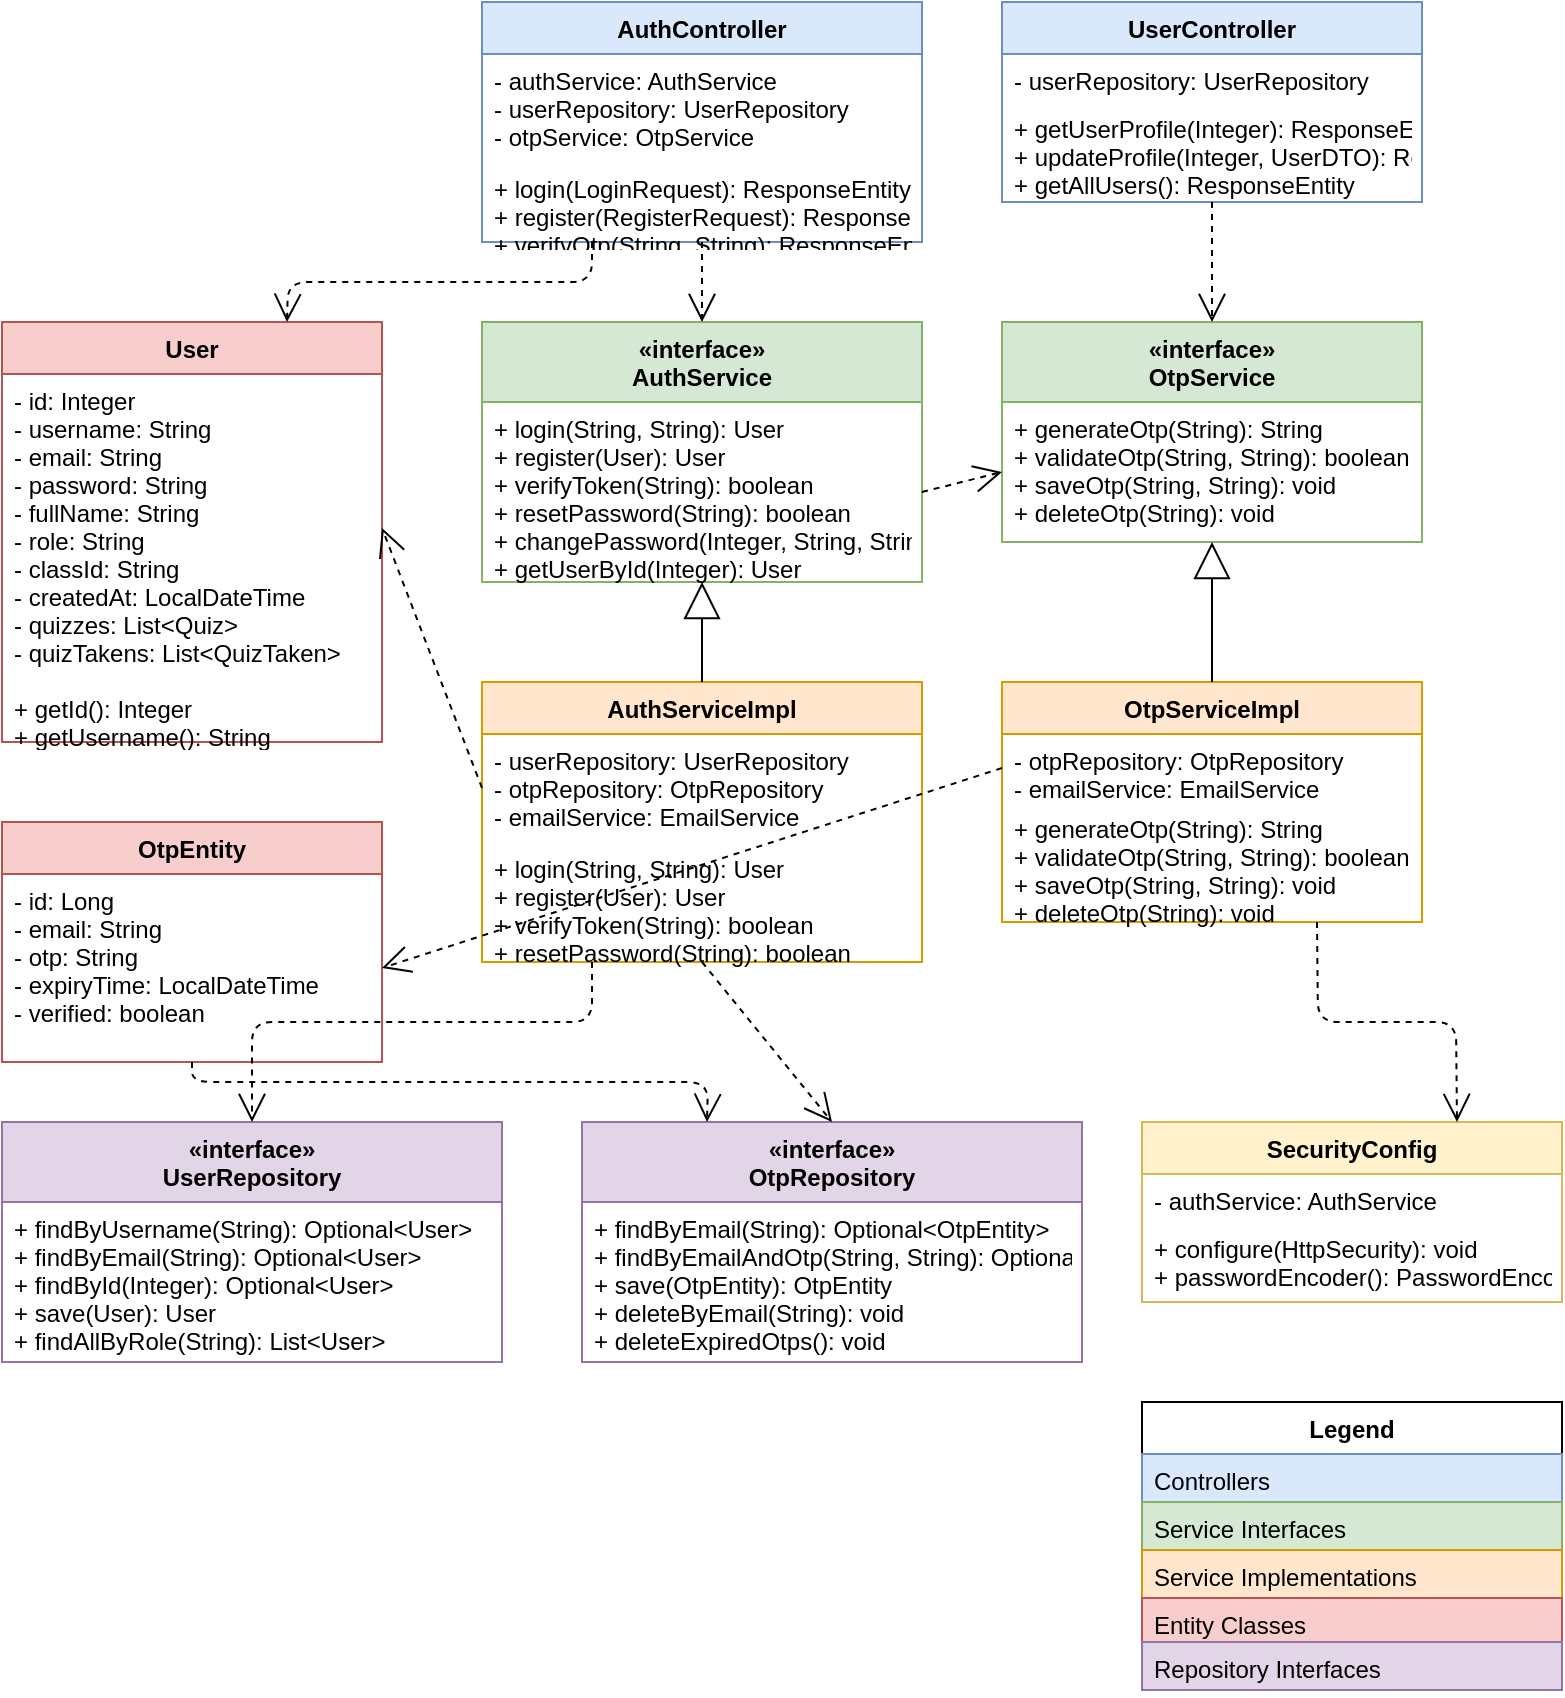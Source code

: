 <mxfile version="15.9.1" type="device">
  <diagram id="FStudyMate_Auth" name="Authentication and User Management">
    <mxGraphModel dx="1422" dy="762" grid="1" gridSize="10" guides="1" tooltips="1" connect="1" arrows="1" fold="1" page="1" pageScale="1" pageWidth="827" pageHeight="1169" math="0" shadow="0">
      <root>
        <mxCell id="0" />
        <mxCell id="1" parent="0" />
        
        <!-- Controllers -->
        <mxCell id="authController" value="AuthController" style="swimlane;fontStyle=1;align=center;verticalAlign=top;childLayout=stackLayout;horizontal=1;startSize=26;horizontalStack=0;resizeParent=1;resizeParentMax=0;resizeLast=0;collapsible=1;marginBottom=0;fillColor=#dae8fc;strokeColor=#6c8ebf;" vertex="1" parent="1">
          <mxGeometry x="280" y="40" width="220" height="120" as="geometry" />
        </mxCell>
        <mxCell id="authController_fields" value="- authService: AuthService&#xa;- userRepository: UserRepository&#xa;- otpService: OtpService" style="text;strokeColor=none;fillColor=none;align=left;verticalAlign=top;spacingLeft=4;spacingRight=4;overflow=hidden;rotatable=0;points=[[0,0.5],[1,0.5]];portConstraint=eastwest;" vertex="1" parent="authController">
          <mxGeometry y="26" width="220" height="54" as="geometry" />
        </mxCell>
        <mxCell id="authController_methods" value="+ login(LoginRequest): ResponseEntity&#xa;+ register(RegisterRequest): ResponseEntity&#xa;+ verifyOtp(String, String): ResponseEntity" style="text;strokeColor=none;fillColor=none;align=left;verticalAlign=top;spacingLeft=4;spacingRight=4;overflow=hidden;rotatable=0;points=[[0,0.5],[1,0.5]];portConstraint=eastwest;" vertex="1" parent="authController">
          <mxGeometry y="80" width="220" height="40" as="geometry" />
        </mxCell>
        
        <mxCell id="userController" value="UserController" style="swimlane;fontStyle=1;align=center;verticalAlign=top;childLayout=stackLayout;horizontal=1;startSize=26;horizontalStack=0;resizeParent=1;resizeParentMax=0;resizeLast=0;collapsible=1;marginBottom=0;fillColor=#dae8fc;strokeColor=#6c8ebf;" vertex="1" parent="1">
          <mxGeometry x="540" y="40" width="210" height="100" as="geometry" />
        </mxCell>
        <mxCell id="userController_fields" value="- userRepository: UserRepository" style="text;strokeColor=none;fillColor=none;align=left;verticalAlign=top;spacingLeft=4;spacingRight=4;overflow=hidden;rotatable=0;points=[[0,0.5],[1,0.5]];portConstraint=eastwest;" vertex="1" parent="userController">
          <mxGeometry y="26" width="210" height="24" as="geometry" />
        </mxCell>
        <mxCell id="userController_methods" value="+ getUserProfile(Integer): ResponseEntity&#xa;+ updateProfile(Integer, UserDTO): ResponseEntity&#xa;+ getAllUsers(): ResponseEntity" style="text;strokeColor=none;fillColor=none;align=left;verticalAlign=top;spacingLeft=4;spacingRight=4;overflow=hidden;rotatable=0;points=[[0,0.5],[1,0.5]];portConstraint=eastwest;" vertex="1" parent="userController">
          <mxGeometry y="50" width="210" height="50" as="geometry" />
        </mxCell>
        
        <!-- Service Interfaces -->
        <mxCell id="authService" value="«interface»&#xa;AuthService" style="swimlane;fontStyle=1;align=center;verticalAlign=top;childLayout=stackLayout;horizontal=1;startSize=40;horizontalStack=0;resizeParent=1;resizeParentMax=0;resizeLast=0;collapsible=1;marginBottom=0;fillColor=#d5e8d4;strokeColor=#82b366;" vertex="1" parent="1">
          <mxGeometry x="280" y="200" width="220" height="130" as="geometry" />
        </mxCell>
        <mxCell id="authService_methods" value="+ login(String, String): User&#xa;+ register(User): User&#xa;+ verifyToken(String): boolean&#xa;+ resetPassword(String): boolean&#xa;+ changePassword(Integer, String, String): boolean&#xa;+ getUserById(Integer): User" style="text;strokeColor=none;fillColor=none;align=left;verticalAlign=top;spacingLeft=4;spacingRight=4;overflow=hidden;rotatable=0;points=[[0,0.5],[1,0.5]];portConstraint=eastwest;" vertex="1" parent="authService">
          <mxGeometry y="40" width="220" height="90" as="geometry" />
        </mxCell>
        
        <mxCell id="otpService" value="«interface»&#xa;OtpService" style="swimlane;fontStyle=1;align=center;verticalAlign=top;childLayout=stackLayout;horizontal=1;startSize=40;horizontalStack=0;resizeParent=1;resizeParentMax=0;resizeLast=0;collapsible=1;marginBottom=0;fillColor=#d5e8d4;strokeColor=#82b366;" vertex="1" parent="1">
          <mxGeometry x="540" y="200" width="210" height="110" as="geometry" />
        </mxCell>
        <mxCell id="otpService_methods" value="+ generateOtp(String): String&#xa;+ validateOtp(String, String): boolean&#xa;+ saveOtp(String, String): void&#xa;+ deleteOtp(String): void" style="text;strokeColor=none;fillColor=none;align=left;verticalAlign=top;spacingLeft=4;spacingRight=4;overflow=hidden;rotatable=0;points=[[0,0.5],[1,0.5]];portConstraint=eastwest;" vertex="1" parent="otpService">
          <mxGeometry y="40" width="210" height="70" as="geometry" />
        </mxCell>
        
        <!-- Service Implementations -->
        <mxCell id="authServiceImpl" value="AuthServiceImpl" style="swimlane;fontStyle=1;align=center;verticalAlign=top;childLayout=stackLayout;horizontal=1;startSize=26;horizontalStack=0;resizeParent=1;resizeParentMax=0;resizeLast=0;collapsible=1;marginBottom=0;fillColor=#ffe6cc;strokeColor=#d79b00;" vertex="1" parent="1">
          <mxGeometry x="280" y="380" width="220" height="140" as="geometry" />
        </mxCell>
        <mxCell id="authServiceImpl_fields" value="- userRepository: UserRepository&#xa;- otpRepository: OtpRepository&#xa;- emailService: EmailService" style="text;strokeColor=none;fillColor=none;align=left;verticalAlign=top;spacingLeft=4;spacingRight=4;overflow=hidden;rotatable=0;points=[[0,0.5],[1,0.5]];portConstraint=eastwest;" vertex="1" parent="authServiceImpl">
          <mxGeometry y="26" width="220" height="54" as="geometry" />
        </mxCell>
        <mxCell id="authServiceImpl_methods" value="+ login(String, String): User&#xa;+ register(User): User&#xa;+ verifyToken(String): boolean&#xa;+ resetPassword(String): boolean&#xa;+ changePassword(Integer, String, String): boolean" style="text;strokeColor=none;fillColor=none;align=left;verticalAlign=top;spacingLeft=4;spacingRight=4;overflow=hidden;rotatable=0;points=[[0,0.5],[1,0.5]];portConstraint=eastwest;" vertex="1" parent="authServiceImpl">
          <mxGeometry y="80" width="220" height="60" as="geometry" />
        </mxCell>
        
        <mxCell id="otpServiceImpl" value="OtpServiceImpl" style="swimlane;fontStyle=1;align=center;verticalAlign=top;childLayout=stackLayout;horizontal=1;startSize=26;horizontalStack=0;resizeParent=1;resizeParentMax=0;resizeLast=0;collapsible=1;marginBottom=0;fillColor=#ffe6cc;strokeColor=#d79b00;" vertex="1" parent="1">
          <mxGeometry x="540" y="380" width="210" height="120" as="geometry" />
        </mxCell>
        <mxCell id="otpServiceImpl_fields" value="- otpRepository: OtpRepository&#xa;- emailService: EmailService" style="text;strokeColor=none;fillColor=none;align=left;verticalAlign=top;spacingLeft=4;spacingRight=4;overflow=hidden;rotatable=0;points=[[0,0.5],[1,0.5]];portConstraint=eastwest;" vertex="1" parent="otpServiceImpl">
          <mxGeometry y="26" width="210" height="34" as="geometry" />
        </mxCell>
        <mxCell id="otpServiceImpl_methods" value="+ generateOtp(String): String&#xa;+ validateOtp(String, String): boolean&#xa;+ saveOtp(String, String): void&#xa;+ deleteOtp(String): void" style="text;strokeColor=none;fillColor=none;align=left;verticalAlign=top;spacingLeft=4;spacingRight=4;overflow=hidden;rotatable=0;points=[[0,0.5],[1,0.5]];portConstraint=eastwest;" vertex="1" parent="otpServiceImpl">
          <mxGeometry y="60" width="210" height="60" as="geometry" />
        </mxCell>
        
        <!-- Entity Classes -->
        <mxCell id="user" value="User" style="swimlane;fontStyle=1;align=center;verticalAlign=top;childLayout=stackLayout;horizontal=1;startSize=26;horizontalStack=0;resizeParent=1;resizeParentMax=0;resizeLast=0;collapsible=1;marginBottom=0;fillColor=#f8cecc;strokeColor=#b85450;" vertex="1" parent="1">
          <mxGeometry x="40" y="200" width="190" height="210" as="geometry" />
        </mxCell>
        <mxCell id="user_fields" value="- id: Integer&#xa;- username: String&#xa;- email: String&#xa;- password: String&#xa;- fullName: String&#xa;- role: String&#xa;- classId: String&#xa;- createdAt: LocalDateTime&#xa;- quizzes: List&lt;Quiz&gt;&#xa;- quizTakens: List&lt;QuizTaken&gt;" style="text;strokeColor=none;fillColor=none;align=left;verticalAlign=top;spacingLeft=4;spacingRight=4;overflow=hidden;rotatable=0;points=[[0,0.5],[1,0.5]];portConstraint=eastwest;" vertex="1" parent="user">
          <mxGeometry y="26" width="190" height="154" as="geometry" />
        </mxCell>
        <mxCell id="user_methods" value="+ getId(): Integer&#xa;+ getUsername(): String&#xa;+ getRole(): String" style="text;strokeColor=none;fillColor=none;align=left;verticalAlign=top;spacingLeft=4;spacingRight=4;overflow=hidden;rotatable=0;points=[[0,0.5],[1,0.5]];portConstraint=eastwest;" vertex="1" parent="user">
          <mxGeometry y="180" width="190" height="30" as="geometry" />
        </mxCell>
        
        <mxCell id="otpEntity" value="OtpEntity" style="swimlane;fontStyle=1;align=center;verticalAlign=top;childLayout=stackLayout;horizontal=1;startSize=26;horizontalStack=0;resizeParent=1;resizeParentMax=0;resizeLast=0;collapsible=1;marginBottom=0;fillColor=#f8cecc;strokeColor=#b85450;" vertex="1" parent="1">
          <mxGeometry x="40" y="450" width="190" height="120" as="geometry" />
        </mxCell>
        <mxCell id="otpEntity_fields" value="- id: Long&#xa;- email: String&#xa;- otp: String&#xa;- expiryTime: LocalDateTime&#xa;- verified: boolean" style="text;strokeColor=none;fillColor=none;align=left;verticalAlign=top;spacingLeft=4;spacingRight=4;overflow=hidden;rotatable=0;points=[[0,0.5],[1,0.5]];portConstraint=eastwest;" vertex="1" parent="otpEntity">
          <mxGeometry y="26" width="190" height="94" as="geometry" />
        </mxCell>
        
        <!-- Repository Interfaces -->
        <mxCell id="userRepository" value="«interface»&#xa;UserRepository" style="swimlane;fontStyle=1;align=center;verticalAlign=top;childLayout=stackLayout;horizontal=1;startSize=40;horizontalStack=0;resizeParent=1;resizeParentMax=0;resizeLast=0;collapsible=1;marginBottom=0;fillColor=#e1d5e7;strokeColor=#9673a6;" vertex="1" parent="1">
          <mxGeometry x="40" y="600" width="250" height="120" as="geometry" />
        </mxCell>
        <mxCell id="userRepository_methods" value="+ findByUsername(String): Optional&lt;User&gt;&#xa;+ findByEmail(String): Optional&lt;User&gt;&#xa;+ findById(Integer): Optional&lt;User&gt;&#xa;+ save(User): User&#xa;+ findAllByRole(String): List&lt;User&gt;" style="text;strokeColor=none;fillColor=none;align=left;verticalAlign=top;spacingLeft=4;spacingRight=4;overflow=hidden;rotatable=0;points=[[0,0.5],[1,0.5]];portConstraint=eastwest;" vertex="1" parent="userRepository">
          <mxGeometry y="40" width="250" height="80" as="geometry" />
        </mxCell>
        
        <mxCell id="otpRepository" value="«interface»&#xa;OtpRepository" style="swimlane;fontStyle=1;align=center;verticalAlign=top;childLayout=stackLayout;horizontal=1;startSize=40;horizontalStack=0;resizeParent=1;resizeParentMax=0;resizeLast=0;collapsible=1;marginBottom=0;fillColor=#e1d5e7;strokeColor=#9673a6;" vertex="1" parent="1">
          <mxGeometry x="330" y="600" width="250" height="120" as="geometry" />
        </mxCell>
        <mxCell id="otpRepository_methods" value="+ findByEmail(String): Optional&lt;OtpEntity&gt;&#xa;+ findByEmailAndOtp(String, String): Optional&lt;OtpEntity&gt;&#xa;+ save(OtpEntity): OtpEntity&#xa;+ deleteByEmail(String): void&#xa;+ deleteExpiredOtps(): void" style="text;strokeColor=none;fillColor=none;align=left;verticalAlign=top;spacingLeft=4;spacingRight=4;overflow=hidden;rotatable=0;points=[[0,0.5],[1,0.5]];portConstraint=eastwest;" vertex="1" parent="otpRepository">
          <mxGeometry y="40" width="250" height="80" as="geometry" />
        </mxCell>
        
        <!-- Security Classes -->
        <mxCell id="securityConfig" value="SecurityConfig" style="swimlane;fontStyle=1;align=center;verticalAlign=top;childLayout=stackLayout;horizontal=1;startSize=26;horizontalStack=0;resizeParent=1;resizeParentMax=0;resizeLast=0;collapsible=1;marginBottom=0;fillColor=#fff2cc;strokeColor=#d6b656;" vertex="1" parent="1">
          <mxGeometry x="610" y="600" width="210" height="90" as="geometry" />
        </mxCell>
        <mxCell id="securityConfig_fields" value="- authService: AuthService" style="text;strokeColor=none;fillColor=none;align=left;verticalAlign=top;spacingLeft=4;spacingRight=4;overflow=hidden;rotatable=0;points=[[0,0.5],[1,0.5]];portConstraint=eastwest;" vertex="1" parent="securityConfig">
          <mxGeometry y="26" width="210" height="24" as="geometry" />
        </mxCell>
        <mxCell id="securityConfig_methods" value="+ configure(HttpSecurity): void&#xa;+ passwordEncoder(): PasswordEncoder" style="text;strokeColor=none;fillColor=none;align=left;verticalAlign=top;spacingLeft=4;spacingRight=4;overflow=hidden;rotatable=0;points=[[0,0.5],[1,0.5]];portConstraint=eastwest;" vertex="1" parent="securityConfig">
          <mxGeometry y="50" width="210" height="40" as="geometry" />
        </mxCell>
        
        <!-- Connections -->
        <!-- Controller to Service -->
        <mxCell id="edge1" value="" style="endArrow=open;endSize=12;dashed=1;html=1;fontSize=12;entryX=0.5;entryY=0;entryDx=0;entryDy=0;exitX=0.5;exitY=1;exitDx=0;exitDy=0;" edge="1" parent="1" source="authController" target="authService">
          <mxGeometry width="160" relative="1" as="geometry">
            <mxPoint x="390" y="170" as="sourcePoint" />
            <mxPoint x="550" y="170" as="targetPoint" />
          </mxGeometry>
        </mxCell>
        
        <mxCell id="edge2" value="" style="endArrow=open;endSize=12;dashed=1;html=1;fontSize=12;entryX=0.75;entryY=0;entryDx=0;entryDy=0;exitX=0.25;exitY=1;exitDx=0;exitDy=0;" edge="1" parent="1" source="authController" target="user">
          <mxGeometry width="160" relative="1" as="geometry">
            <mxPoint x="400" y="170" as="sourcePoint" />
            <mxPoint x="400" y="210" as="targetPoint" />
            <Array as="points">
              <mxPoint x="335" y="180" />
              <mxPoint x="183" y="180" />
            </Array>
          </mxGeometry>
        </mxCell>
        
        <mxCell id="edge3" value="" style="endArrow=open;endSize=12;dashed=1;html=1;fontSize=12;entryX=0.5;entryY=0;entryDx=0;entryDy=0;exitX=0.5;exitY=1;exitDx=0;exitDy=0;" edge="1" parent="1" source="userController" target="otpService">
          <mxGeometry width="160" relative="1" as="geometry">
            <mxPoint x="410" y="180" as="sourcePoint" />
            <mxPoint x="410" y="220" as="targetPoint" />
          </mxGeometry>
        </mxCell>
        
        <!-- Service to Implementation -->
        <mxCell id="edge4" value="" style="endArrow=block;endSize=16;endFill=0;html=1;fontSize=12;entryX=0.5;entryY=1;entryDx=0;entryDy=0;exitX=0.5;exitY=0;exitDx=0;exitDy=0;" edge="1" parent="1" source="authServiceImpl" target="authService">
          <mxGeometry width="160" relative="1" as="geometry">
            <mxPoint x="380" y="370" as="sourcePoint" />
            <mxPoint x="540" y="370" as="targetPoint" />
          </mxGeometry>
        </mxCell>
        
        <mxCell id="edge5" value="" style="endArrow=block;endSize=16;endFill=0;html=1;fontSize=12;entryX=0.5;entryY=1;entryDx=0;entryDy=0;exitX=0.5;exitY=0;exitDx=0;exitDy=0;" edge="1" parent="1" source="otpServiceImpl" target="otpService">
          <mxGeometry width="160" relative="1" as="geometry">
            <mxPoint x="400" y="390" as="sourcePoint" />
            <mxPoint x="400" y="340" as="targetPoint" />
          </mxGeometry>
        </mxCell>
        
        <!-- Implementation to Entity -->
        <mxCell id="edge6" value="" style="endArrow=open;endSize=12;dashed=1;html=1;fontSize=12;entryX=1;entryY=0.5;entryDx=0;entryDy=0;exitX=0;exitY=0.5;exitDx=0;exitDy=0;" edge="1" parent="1" source="authServiceImpl_fields" target="user_fields">
          <mxGeometry width="160" relative="1" as="geometry">
            <mxPoint x="360" y="430" as="sourcePoint" />
            <mxPoint x="520" y="430" as="targetPoint" />
          </mxGeometry>
        </mxCell>
        
        <mxCell id="edge7" value="" style="endArrow=open;endSize=12;dashed=1;html=1;fontSize=12;entryX=1;entryY=0.5;entryDx=0;entryDy=0;exitX=0;exitY=0.5;exitDx=0;exitDy=0;" edge="1" parent="1" source="otpServiceImpl_fields" target="otpEntity_fields">
          <mxGeometry width="160" relative="1" as="geometry">
            <mxPoint x="300" y="423" as="sourcePoint" />
            <mxPoint x="240" y="283" as="targetPoint" />
          </mxGeometry>
        </mxCell>
        
        <!-- Implementation to Repository -->
        <mxCell id="edge8" value="" style="endArrow=open;endSize=12;dashed=1;html=1;fontSize=12;entryX=0.5;entryY=0;entryDx=0;entryDy=0;exitX=0.25;exitY=1;exitDx=0;exitDy=0;" edge="1" parent="1" source="authServiceImpl" target="userRepository">
          <mxGeometry width="160" relative="1" as="geometry">
            <mxPoint x="300" y="530" as="sourcePoint" />
            <mxPoint x="120" y="590" as="targetPoint" />
            <Array as="points">
              <mxPoint x="335" y="550" />
              <mxPoint x="165" y="550" />
            </Array>
          </mxGeometry>
        </mxCell>
        
        <mxCell id="edge9" value="" style="endArrow=open;endSize=12;dashed=1;html=1;fontSize=12;entryX=0.5;entryY=0;entryDx=0;entryDy=0;exitX=0.5;exitY=1;exitDx=0;exitDy=0;" edge="1" parent="1" source="authServiceImpl" target="otpRepository">
          <mxGeometry width="160" relative="1" as="geometry">
            <mxPoint x="390" y="530" as="sourcePoint" />
            <mxPoint x="430" y="590" as="targetPoint" />
          </mxGeometry>
        </mxCell>
        
        <!-- Entity to Repository -->
        <mxCell id="edge10" value="" style="endArrow=open;endSize=12;dashed=1;html=1;fontSize=12;entryX=0.25;entryY=0;entryDx=0;entryDy=0;exitX=0.5;exitY=1;exitDx=0;exitDy=0;" edge="1" parent="1" source="otpEntity" target="otpRepository">
          <mxGeometry width="160" relative="1" as="geometry">
            <mxPoint x="135" y="570" as="sourcePoint" />
            <mxPoint x="175" y="610" as="targetPoint" />
            <Array as="points">
              <mxPoint x="135" y="580" />
              <mxPoint x="393" y="580" />
            </Array>
          </mxGeometry>
        </mxCell>
        
        <!-- Security Integration -->
        <mxCell id="edge11" value="" style="endArrow=open;endSize=12;dashed=1;html=1;fontSize=12;entryX=0;entryY=0.5;entryDx=0;entryDy=0;exitX=1;exitY=0.5;exitDx=0;exitDy=0;" edge="1" parent="1" source="authService_methods" target="otpService_methods">
          <mxGeometry width="160" relative="1" as="geometry">
            <mxPoint x="430" y="390" as="sourcePoint" />
            <mxPoint x="590" y="390" as="targetPoint" />
          </mxGeometry>
        </mxCell>
        
        <mxCell id="edge12" value="" style="endArrow=open;endSize=12;dashed=1;html=1;fontSize=12;entryX=0.75;entryY=0;entryDx=0;entryDy=0;exitX=0.75;exitY=1;exitDx=0;exitDy=0;" edge="1" parent="1" source="otpServiceImpl" target="securityConfig">
          <mxGeometry width="160" relative="1" as="geometry">
            <mxPoint x="510" y="500" as="sourcePoint" />
            <mxPoint x="670" y="500" as="targetPoint" />
            <Array as="points">
              <mxPoint x="698" y="550" />
              <mxPoint x="767" y="550" />
            </Array>
          </mxGeometry>
        </mxCell>
        
        <!-- Legend -->
        <mxCell id="legend" value="Legend" style="swimlane;fontStyle=1;align=center;verticalAlign=top;childLayout=stackLayout;horizontal=1;startSize=26;horizontalStack=0;resizeParent=1;resizeParentMax=0;resizeLast=0;collapsible=1;marginBottom=0;" vertex="1" parent="1">
          <mxGeometry x="610" y="740" width="210" height="144" as="geometry" />
        </mxCell>
        <mxCell id="legend_controller" value="Controllers" style="text;strokeColor=#6c8ebf;fillColor=#dae8fc;align=left;verticalAlign=top;spacingLeft=4;spacingRight=4;overflow=hidden;rotatable=0;points=[[0,0.5],[1,0.5]];portConstraint=eastwest;" vertex="1" parent="legend">
          <mxGeometry y="26" width="210" height="24" as="geometry" />
        </mxCell>
        <mxCell id="legend_service" value="Service Interfaces" style="text;strokeColor=#82b366;fillColor=#d5e8d4;align=left;verticalAlign=top;spacingLeft=4;spacingRight=4;overflow=hidden;rotatable=0;points=[[0,0.5],[1,0.5]];portConstraint=eastwest;" vertex="1" parent="legend">
          <mxGeometry y="50" width="210" height="24" as="geometry" />
        </mxCell>
        <mxCell id="legend_implementation" value="Service Implementations" style="text;strokeColor=#d79b00;fillColor=#ffe6cc;align=left;verticalAlign=top;spacingLeft=4;spacingRight=4;overflow=hidden;rotatable=0;points=[[0,0.5],[1,0.5]];portConstraint=eastwest;" vertex="1" parent="legend">
          <mxGeometry y="74" width="210" height="24" as="geometry" />
        </mxCell>
        <mxCell id="legend_entity" value="Entity Classes" style="text;strokeColor=#b85450;fillColor=#f8cecc;align=left;verticalAlign=top;spacingLeft=4;spacingRight=4;overflow=hidden;rotatable=0;points=[[0,0.5],[1,0.5]];portConstraint=eastwest;" vertex="1" parent="legend">
          <mxGeometry y="98" width="210" height="22" as="geometry" />
        </mxCell>
        <mxCell id="legend_repository" value="Repository Interfaces" style="text;strokeColor=#9673a6;fillColor=#e1d5e7;align=left;verticalAlign=top;spacingLeft=4;spacingRight=4;overflow=hidden;rotatable=0;points=[[0,0.5],[1,0.5]];portConstraint=eastwest;" vertex="1" parent="legend">
          <mxGeometry y="120" width="210" height="24" as="geometry" />
        </mxCell>
      </root>
    </mxGraphModel>
  </diagram>
</mxfile>